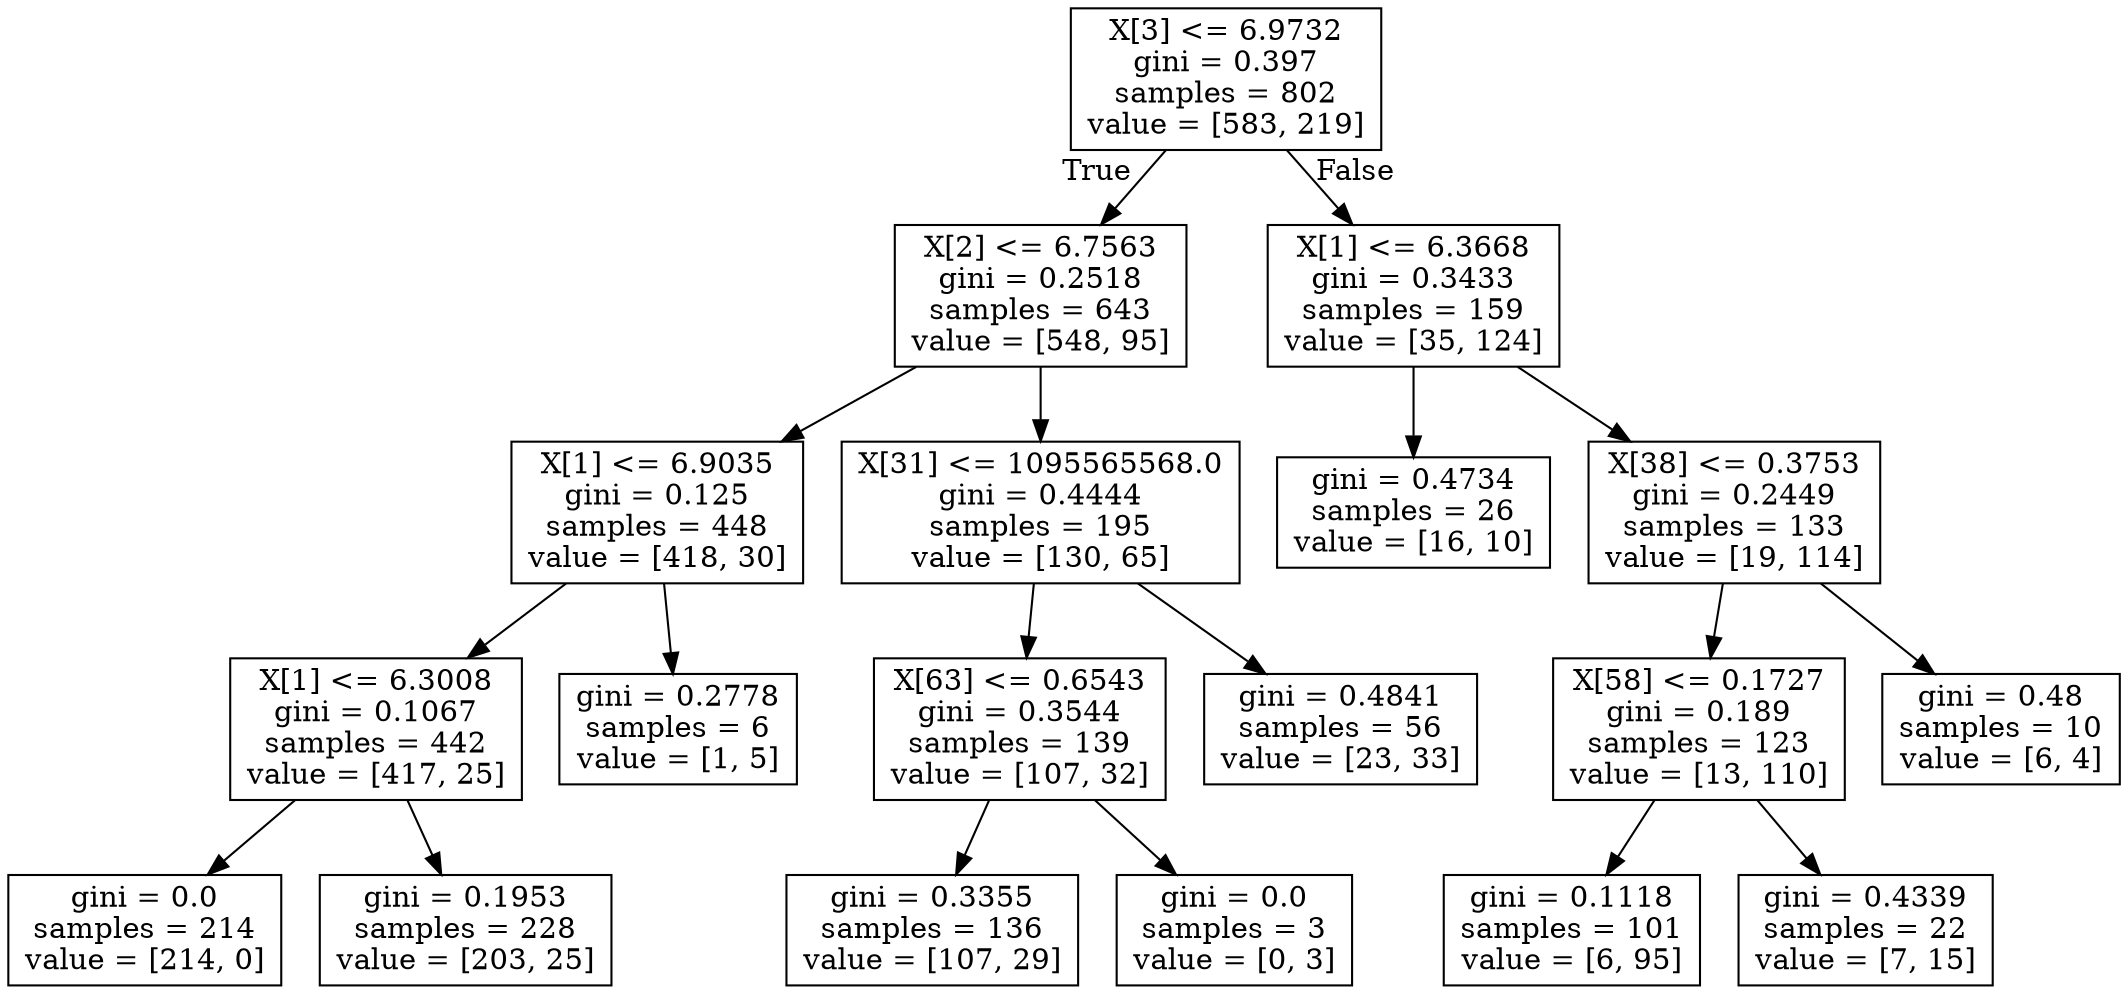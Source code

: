 digraph Tree {
node [shape=box] ;
0 [label="X[3] <= 6.9732\ngini = 0.397\nsamples = 802\nvalue = [583, 219]"] ;
1 [label="X[2] <= 6.7563\ngini = 0.2518\nsamples = 643\nvalue = [548, 95]"] ;
0 -> 1 [labeldistance=2.5, labelangle=45, headlabel="True"] ;
2 [label="X[1] <= 6.9035\ngini = 0.125\nsamples = 448\nvalue = [418, 30]"] ;
1 -> 2 ;
3 [label="X[1] <= 6.3008\ngini = 0.1067\nsamples = 442\nvalue = [417, 25]"] ;
2 -> 3 ;
4 [label="gini = 0.0\nsamples = 214\nvalue = [214, 0]"] ;
3 -> 4 ;
5 [label="gini = 0.1953\nsamples = 228\nvalue = [203, 25]"] ;
3 -> 5 ;
6 [label="gini = 0.2778\nsamples = 6\nvalue = [1, 5]"] ;
2 -> 6 ;
7 [label="X[31] <= 1095565568.0\ngini = 0.4444\nsamples = 195\nvalue = [130, 65]"] ;
1 -> 7 ;
8 [label="X[63] <= 0.6543\ngini = 0.3544\nsamples = 139\nvalue = [107, 32]"] ;
7 -> 8 ;
9 [label="gini = 0.3355\nsamples = 136\nvalue = [107, 29]"] ;
8 -> 9 ;
10 [label="gini = 0.0\nsamples = 3\nvalue = [0, 3]"] ;
8 -> 10 ;
11 [label="gini = 0.4841\nsamples = 56\nvalue = [23, 33]"] ;
7 -> 11 ;
12 [label="X[1] <= 6.3668\ngini = 0.3433\nsamples = 159\nvalue = [35, 124]"] ;
0 -> 12 [labeldistance=2.5, labelangle=-45, headlabel="False"] ;
13 [label="gini = 0.4734\nsamples = 26\nvalue = [16, 10]"] ;
12 -> 13 ;
14 [label="X[38] <= 0.3753\ngini = 0.2449\nsamples = 133\nvalue = [19, 114]"] ;
12 -> 14 ;
15 [label="X[58] <= 0.1727\ngini = 0.189\nsamples = 123\nvalue = [13, 110]"] ;
14 -> 15 ;
16 [label="gini = 0.1118\nsamples = 101\nvalue = [6, 95]"] ;
15 -> 16 ;
17 [label="gini = 0.4339\nsamples = 22\nvalue = [7, 15]"] ;
15 -> 17 ;
18 [label="gini = 0.48\nsamples = 10\nvalue = [6, 4]"] ;
14 -> 18 ;
}